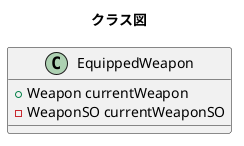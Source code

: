 @startuml
title クラス図
class EquippedWeapon{
    +Weapon currentWeapon
    -WeaponSO currentWeaponSO
    
}

@enduml